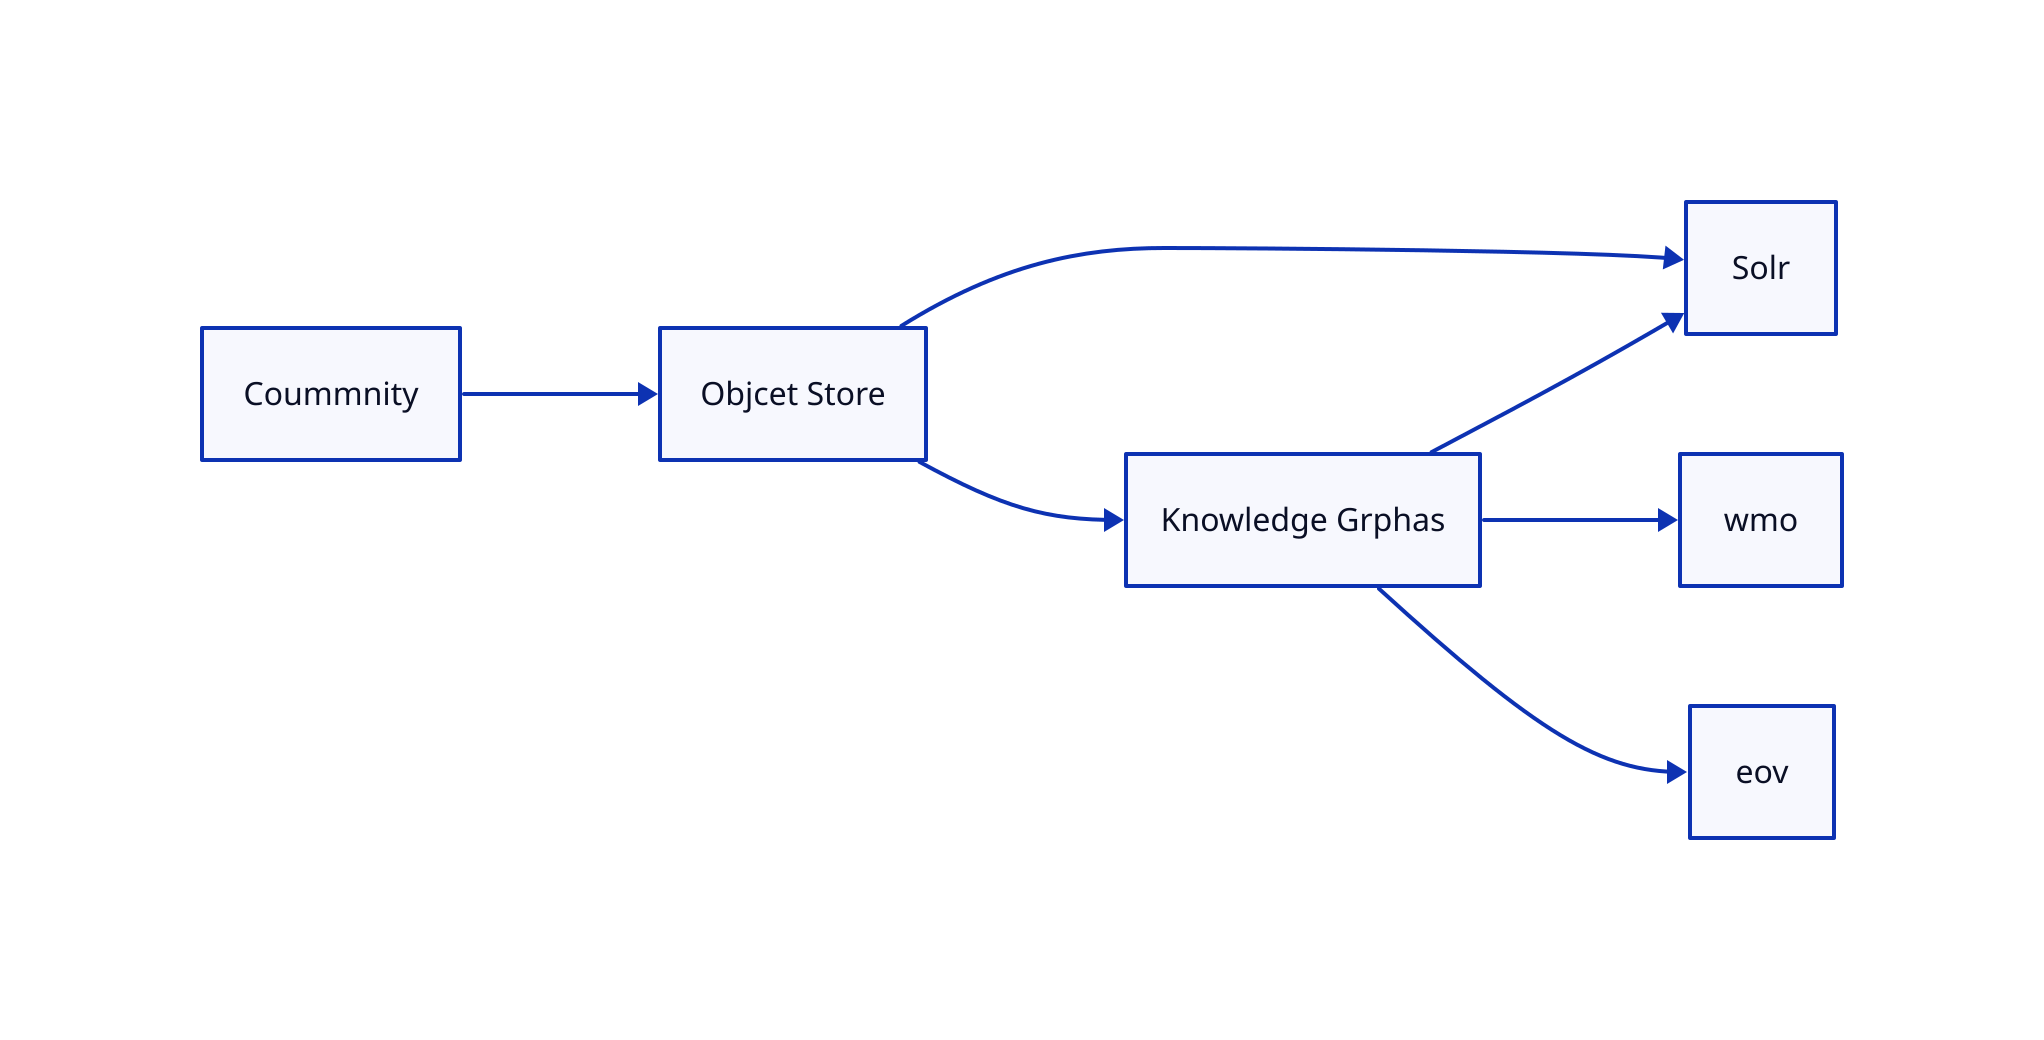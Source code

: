 direction: right

c: Coummnity
os: Objcet Store
s: Solr
kg :Knowledge Grphas

c -> os -> s
os -> kg

kg -> s

kg -> wmo
kg -> eov
